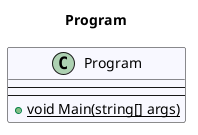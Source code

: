 @startuml Program
title Program
 class Program #GhostWhite {
---
---
+ {static} void Main(string[] args)
}
@enduml
